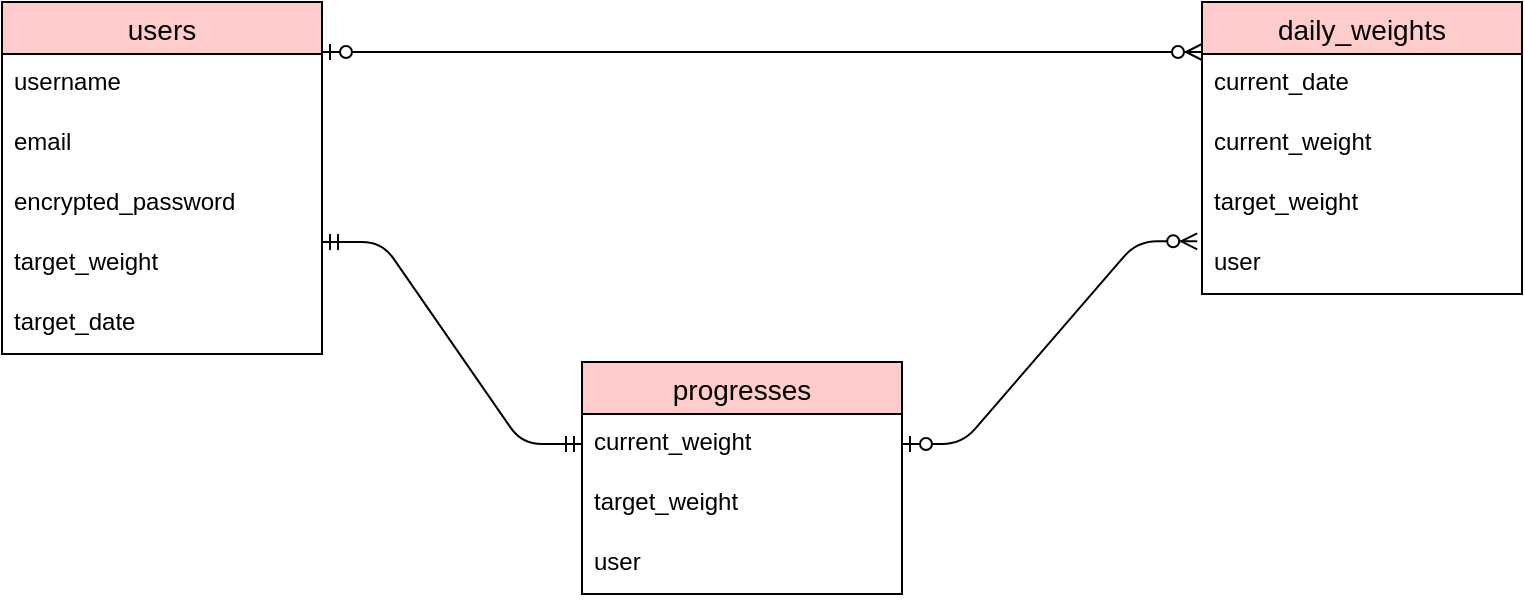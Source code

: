 <mxfile>
    <diagram id="e8Qw7Kn6Ne5Dc_74JwvU" name="ページ1">
        <mxGraphModel dx="1171" dy="766" grid="1" gridSize="10" guides="1" tooltips="1" connect="1" arrows="1" fold="1" page="1" pageScale="1" pageWidth="827" pageHeight="1169" math="0" shadow="0">
            <root>
                <mxCell id="0"/>
                <mxCell id="1" parent="0"/>
                <mxCell id="QpqyIefDMpBAK11lwL1V-1" value="users" style="swimlane;fontStyle=0;childLayout=stackLayout;horizontal=1;startSize=26;horizontalStack=0;resizeParent=1;resizeParentMax=0;resizeLast=0;collapsible=1;marginBottom=0;align=center;fontSize=14;fillColor=#FFCCCC;rounded=0;" parent="1" vertex="1">
                    <mxGeometry x="40" y="80" width="160" height="176" as="geometry"/>
                </mxCell>
                <mxCell id="QpqyIefDMpBAK11lwL1V-3" value="username" style="text;strokeColor=none;fillColor=none;spacingLeft=4;spacingRight=4;overflow=hidden;rotatable=0;points=[[0,0.5],[1,0.5]];portConstraint=eastwest;fontSize=12;rounded=0;" parent="QpqyIefDMpBAK11lwL1V-1" vertex="1">
                    <mxGeometry y="26" width="160" height="30" as="geometry"/>
                </mxCell>
                <mxCell id="QpqyIefDMpBAK11lwL1V-4" value="email" style="text;strokeColor=none;fillColor=none;spacingLeft=4;spacingRight=4;overflow=hidden;rotatable=0;points=[[0,0.5],[1,0.5]];portConstraint=eastwest;fontSize=12;rounded=0;" parent="QpqyIefDMpBAK11lwL1V-1" vertex="1">
                    <mxGeometry y="56" width="160" height="30" as="geometry"/>
                </mxCell>
                <mxCell id="QpqyIefDMpBAK11lwL1V-6" value="encrypted_password" style="text;strokeColor=none;fillColor=none;spacingLeft=4;spacingRight=4;overflow=hidden;rotatable=0;points=[[0,0.5],[1,0.5]];portConstraint=eastwest;fontSize=12;rounded=0;" parent="QpqyIefDMpBAK11lwL1V-1" vertex="1">
                    <mxGeometry y="86" width="160" height="30" as="geometry"/>
                </mxCell>
                <mxCell id="QpqyIefDMpBAK11lwL1V-8" value="target_weight" style="text;strokeColor=none;fillColor=none;spacingLeft=4;spacingRight=4;overflow=hidden;rotatable=0;points=[[0,0.5],[1,0.5]];portConstraint=eastwest;fontSize=12;rounded=0;" parent="QpqyIefDMpBAK11lwL1V-1" vertex="1">
                    <mxGeometry y="116" width="160" height="30" as="geometry"/>
                </mxCell>
                <mxCell id="QpqyIefDMpBAK11lwL1V-7" value="target_date" style="text;strokeColor=none;fillColor=none;spacingLeft=4;spacingRight=4;overflow=hidden;rotatable=0;points=[[0,0.5],[1,0.5]];portConstraint=eastwest;fontSize=12;rounded=0;" parent="QpqyIefDMpBAK11lwL1V-1" vertex="1">
                    <mxGeometry y="146" width="160" height="30" as="geometry"/>
                </mxCell>
                <mxCell id="QpqyIefDMpBAK11lwL1V-11" value="daily_weights" style="swimlane;fontStyle=0;childLayout=stackLayout;horizontal=1;startSize=26;horizontalStack=0;resizeParent=1;resizeParentMax=0;resizeLast=0;collapsible=1;marginBottom=0;align=center;fontSize=14;fillColor=#FFCCCC;rounded=0;" parent="1" vertex="1">
                    <mxGeometry x="640" y="80" width="160" height="146" as="geometry"/>
                </mxCell>
                <mxCell id="QpqyIefDMpBAK11lwL1V-12" value="current_date" style="text;strokeColor=none;fillColor=none;spacingLeft=4;spacingRight=4;overflow=hidden;rotatable=0;points=[[0,0.5],[1,0.5]];portConstraint=eastwest;fontSize=12;rounded=0;" parent="QpqyIefDMpBAK11lwL1V-11" vertex="1">
                    <mxGeometry y="26" width="160" height="30" as="geometry"/>
                </mxCell>
                <mxCell id="QpqyIefDMpBAK11lwL1V-15" value="current_weight" style="text;strokeColor=none;fillColor=none;spacingLeft=4;spacingRight=4;overflow=hidden;rotatable=0;points=[[0,0.5],[1,0.5]];portConstraint=eastwest;fontSize=12;rounded=0;" parent="QpqyIefDMpBAK11lwL1V-11" vertex="1">
                    <mxGeometry y="56" width="160" height="30" as="geometry"/>
                </mxCell>
                <mxCell id="QpqyIefDMpBAK11lwL1V-16" value="target_weight" style="text;strokeColor=none;fillColor=none;spacingLeft=4;spacingRight=4;overflow=hidden;rotatable=0;points=[[0,0.5],[1,0.5]];portConstraint=eastwest;fontSize=12;rounded=0;" parent="QpqyIefDMpBAK11lwL1V-11" vertex="1">
                    <mxGeometry y="86" width="160" height="30" as="geometry"/>
                </mxCell>
                <mxCell id="QpqyIefDMpBAK11lwL1V-14" value="user" style="text;strokeColor=none;fillColor=none;spacingLeft=4;spacingRight=4;overflow=hidden;rotatable=0;points=[[0,0.5],[1,0.5]];portConstraint=eastwest;fontSize=12;rounded=0;" parent="QpqyIefDMpBAK11lwL1V-11" vertex="1">
                    <mxGeometry y="116" width="160" height="30" as="geometry"/>
                </mxCell>
                <mxCell id="QpqyIefDMpBAK11lwL1V-45" value="progresses" style="swimlane;fontStyle=0;childLayout=stackLayout;horizontal=1;startSize=26;horizontalStack=0;resizeParent=1;resizeParentMax=0;resizeLast=0;collapsible=1;marginBottom=0;align=center;fontSize=14;fillColor=#FFCCCC;rounded=0;" parent="1" vertex="1">
                    <mxGeometry x="330" y="260" width="160" height="116" as="geometry"/>
                </mxCell>
                <mxCell id="QpqyIefDMpBAK11lwL1V-46" value="current_weight" style="text;strokeColor=none;fillColor=none;spacingLeft=4;spacingRight=4;overflow=hidden;rotatable=0;points=[[0,0.5],[1,0.5]];portConstraint=eastwest;fontSize=12;rounded=0;" parent="QpqyIefDMpBAK11lwL1V-45" vertex="1">
                    <mxGeometry y="26" width="160" height="30" as="geometry"/>
                </mxCell>
                <mxCell id="QpqyIefDMpBAK11lwL1V-51" value="target_weight" style="text;strokeColor=none;fillColor=none;spacingLeft=4;spacingRight=4;overflow=hidden;rotatable=0;points=[[0,0.5],[1,0.5]];portConstraint=eastwest;fontSize=12;rounded=0;" parent="QpqyIefDMpBAK11lwL1V-45" vertex="1">
                    <mxGeometry y="56" width="160" height="30" as="geometry"/>
                </mxCell>
                <mxCell id="QpqyIefDMpBAK11lwL1V-52" value="user" style="text;strokeColor=none;fillColor=none;spacingLeft=4;spacingRight=4;overflow=hidden;rotatable=0;points=[[0,0.5],[1,0.5]];portConstraint=eastwest;fontSize=12;rounded=0;" parent="QpqyIefDMpBAK11lwL1V-45" vertex="1">
                    <mxGeometry y="86" width="160" height="30" as="geometry"/>
                </mxCell>
                <mxCell id="QpqyIefDMpBAK11lwL1V-63" value="" style="edgeStyle=entityRelationEdgeStyle;fontSize=12;html=1;endArrow=ERzeroToMany;startArrow=ERzeroToOne;rounded=1;strokeColor=default;" parent="1" edge="1">
                    <mxGeometry width="100" height="100" relative="1" as="geometry">
                        <mxPoint x="200" y="105" as="sourcePoint"/>
                        <mxPoint x="640" y="105" as="targetPoint"/>
                    </mxGeometry>
                </mxCell>
                <mxCell id="36" value="" style="edgeStyle=entityRelationEdgeStyle;fontSize=12;html=1;endArrow=ERzeroToMany;startArrow=ERzeroToOne;rounded=1;strokeColor=default;entryX=-0.015;entryY=0.122;entryDx=0;entryDy=0;exitX=1;exitY=0.5;exitDx=0;exitDy=0;entryPerimeter=0;" edge="1" parent="1">
                    <mxGeometry width="100" height="100" relative="1" as="geometry">
                        <mxPoint x="490" y="301" as="sourcePoint"/>
                        <mxPoint x="637.6" y="199.66" as="targetPoint"/>
                    </mxGeometry>
                </mxCell>
                <mxCell id="39" value="" style="edgeStyle=entityRelationEdgeStyle;fontSize=12;html=1;endArrow=ERmandOne;startArrow=ERmandOne;entryX=0;entryY=0.5;entryDx=0;entryDy=0;" edge="1" parent="1">
                    <mxGeometry width="100" height="100" relative="1" as="geometry">
                        <mxPoint x="200" y="200" as="sourcePoint"/>
                        <mxPoint x="330" y="301" as="targetPoint"/>
                    </mxGeometry>
                </mxCell>
            </root>
        </mxGraphModel>
    </diagram>
</mxfile>